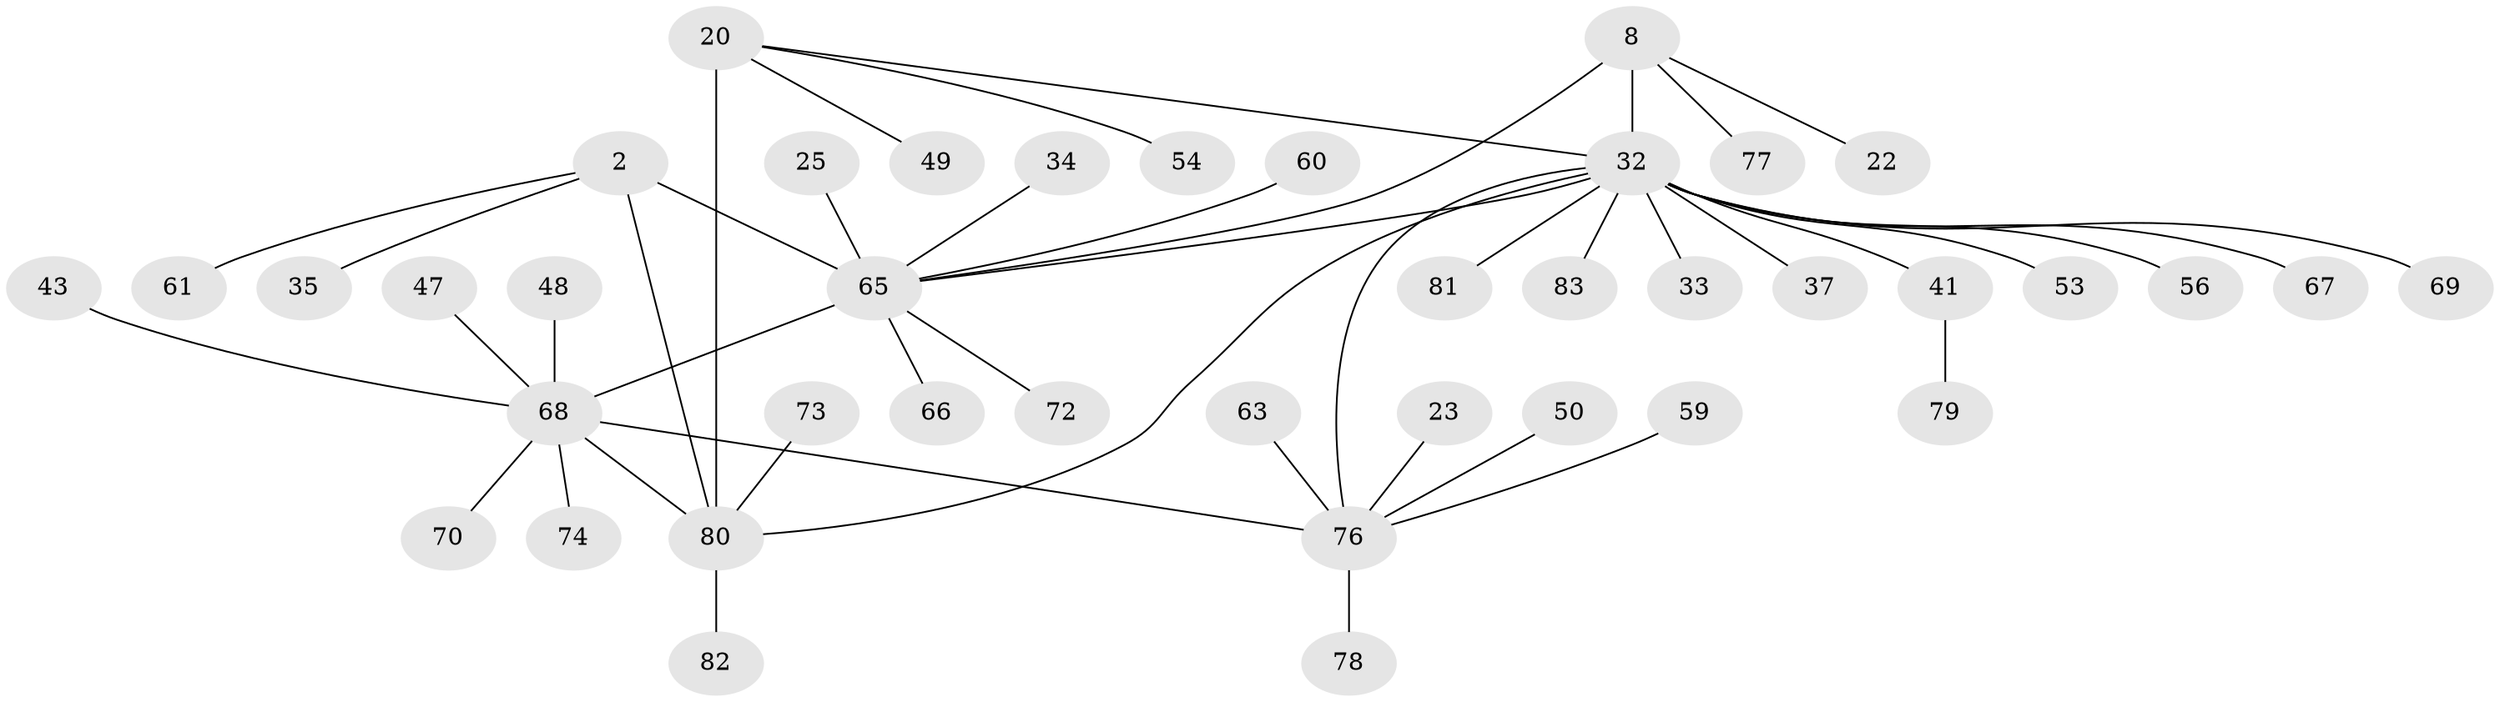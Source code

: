// original degree distribution, {4: 0.04819277108433735, 5: 0.04819277108433735, 8: 0.07228915662650602, 7: 0.04819277108433735, 9: 0.024096385542168676, 3: 0.07228915662650602, 2: 0.13253012048192772, 1: 0.5542168674698795}
// Generated by graph-tools (version 1.1) at 2025/55/03/09/25 04:55:15]
// undirected, 41 vertices, 45 edges
graph export_dot {
graph [start="1"]
  node [color=gray90,style=filled];
  2 [super="+1"];
  8 [super="+7"];
  20 [super="+18"];
  22;
  23;
  25;
  32 [super="+15+6"];
  33 [super="+30"];
  34;
  35;
  37;
  41 [super="+26+36+16"];
  43;
  47 [super="+44"];
  48;
  49;
  50;
  53;
  54;
  56;
  59;
  60;
  61 [super="+21"];
  63;
  65 [super="+4+42"];
  66 [super="+64"];
  67;
  68 [super="+12"];
  69 [super="+45+46+62"];
  70;
  72;
  73 [super="+52"];
  74;
  76 [super="+51+39+11"];
  77;
  78;
  79;
  80 [super="+71"];
  81 [super="+75"];
  82 [super="+40"];
  83;
  2 -- 35;
  2 -- 61;
  2 -- 65 [weight=4];
  2 -- 80;
  8 -- 22;
  8 -- 77;
  8 -- 65;
  8 -- 32 [weight=4];
  20 -- 54;
  20 -- 49;
  20 -- 32;
  20 -- 80 [weight=4];
  23 -- 76;
  25 -- 65;
  32 -- 65 [weight=2];
  32 -- 67;
  32 -- 37;
  32 -- 69;
  32 -- 76 [weight=4];
  32 -- 83;
  32 -- 56;
  32 -- 33;
  32 -- 41 [weight=5];
  32 -- 81;
  32 -- 53;
  32 -- 80;
  34 -- 65;
  41 -- 79;
  43 -- 68;
  47 -- 68;
  48 -- 68;
  50 -- 76;
  59 -- 76;
  60 -- 65;
  63 -- 76;
  65 -- 66;
  65 -- 72;
  65 -- 68 [weight=2];
  68 -- 70;
  68 -- 74;
  68 -- 76 [weight=4];
  68 -- 80;
  73 -- 80;
  76 -- 78;
  80 -- 82;
}

